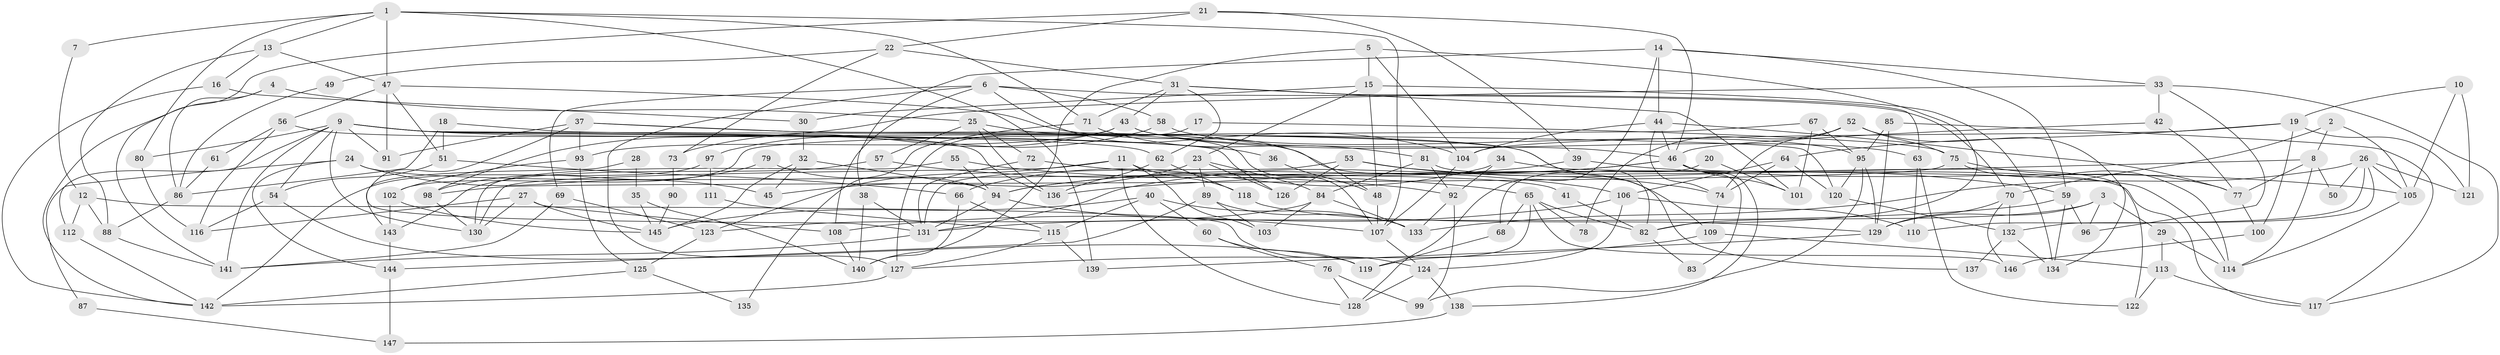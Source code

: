 // coarse degree distribution, {4: 0.1016949152542373, 5: 0.1864406779661017, 9: 0.1016949152542373, 2: 0.06779661016949153, 6: 0.22033898305084745, 3: 0.1016949152542373, 7: 0.06779661016949153, 12: 0.01694915254237288, 11: 0.01694915254237288, 8: 0.0847457627118644, 13: 0.03389830508474576}
// Generated by graph-tools (version 1.1) at 2025/37/03/04/25 23:37:07]
// undirected, 147 vertices, 294 edges
graph export_dot {
  node [color=gray90,style=filled];
  1;
  2;
  3;
  4;
  5;
  6;
  7;
  8;
  9;
  10;
  11;
  12;
  13;
  14;
  15;
  16;
  17;
  18;
  19;
  20;
  21;
  22;
  23;
  24;
  25;
  26;
  27;
  28;
  29;
  30;
  31;
  32;
  33;
  34;
  35;
  36;
  37;
  38;
  39;
  40;
  41;
  42;
  43;
  44;
  45;
  46;
  47;
  48;
  49;
  50;
  51;
  52;
  53;
  54;
  55;
  56;
  57;
  58;
  59;
  60;
  61;
  62;
  63;
  64;
  65;
  66;
  67;
  68;
  69;
  70;
  71;
  72;
  73;
  74;
  75;
  76;
  77;
  78;
  79;
  80;
  81;
  82;
  83;
  84;
  85;
  86;
  87;
  88;
  89;
  90;
  91;
  92;
  93;
  94;
  95;
  96;
  97;
  98;
  99;
  100;
  101;
  102;
  103;
  104;
  105;
  106;
  107;
  108;
  109;
  110;
  111;
  112;
  113;
  114;
  115;
  116;
  117;
  118;
  119;
  120;
  121;
  122;
  123;
  124;
  125;
  126;
  127;
  128;
  129;
  130;
  131;
  132;
  133;
  134;
  135;
  136;
  137;
  138;
  139;
  140;
  141;
  142;
  143;
  144;
  145;
  146;
  147;
  1 -- 47;
  1 -- 71;
  1 -- 7;
  1 -- 13;
  1 -- 80;
  1 -- 107;
  1 -- 139;
  2 -- 70;
  2 -- 105;
  2 -- 8;
  3 -- 96;
  3 -- 82;
  3 -- 29;
  3 -- 129;
  4 -- 142;
  4 -- 25;
  4 -- 86;
  5 -- 104;
  5 -- 15;
  5 -- 82;
  5 -- 140;
  6 -- 108;
  6 -- 69;
  6 -- 48;
  6 -- 58;
  6 -- 70;
  6 -- 127;
  7 -- 12;
  8 -- 77;
  8 -- 50;
  8 -- 114;
  8 -- 136;
  9 -- 91;
  9 -- 141;
  9 -- 36;
  9 -- 54;
  9 -- 62;
  9 -- 80;
  9 -- 112;
  9 -- 120;
  9 -- 126;
  9 -- 130;
  10 -- 19;
  10 -- 121;
  10 -- 105;
  11 -- 130;
  11 -- 128;
  11 -- 103;
  11 -- 118;
  11 -- 123;
  12 -- 88;
  12 -- 124;
  12 -- 112;
  13 -- 47;
  13 -- 16;
  13 -- 88;
  14 -- 33;
  14 -- 44;
  14 -- 38;
  14 -- 59;
  14 -- 128;
  15 -- 48;
  15 -- 134;
  15 -- 23;
  15 -- 30;
  16 -- 142;
  16 -- 30;
  17 -- 127;
  17 -- 75;
  18 -- 51;
  18 -- 136;
  18 -- 86;
  19 -- 104;
  19 -- 64;
  19 -- 100;
  19 -- 121;
  20 -- 68;
  20 -- 101;
  21 -- 141;
  21 -- 46;
  21 -- 22;
  21 -- 39;
  22 -- 31;
  22 -- 49;
  22 -- 73;
  23 -- 126;
  23 -- 45;
  23 -- 84;
  23 -- 89;
  24 -- 45;
  24 -- 144;
  24 -- 41;
  24 -- 87;
  25 -- 136;
  25 -- 107;
  25 -- 57;
  25 -- 72;
  26 -- 133;
  26 -- 105;
  26 -- 50;
  26 -- 110;
  26 -- 121;
  26 -- 132;
  27 -- 108;
  27 -- 130;
  27 -- 116;
  27 -- 145;
  28 -- 35;
  28 -- 143;
  29 -- 114;
  29 -- 113;
  30 -- 32;
  31 -- 62;
  31 -- 43;
  31 -- 63;
  31 -- 71;
  31 -- 101;
  32 -- 94;
  32 -- 45;
  32 -- 145;
  33 -- 117;
  33 -- 98;
  33 -- 42;
  33 -- 96;
  34 -- 66;
  34 -- 92;
  34 -- 114;
  35 -- 145;
  35 -- 140;
  36 -- 48;
  37 -- 131;
  37 -- 93;
  37 -- 82;
  37 -- 91;
  37 -- 137;
  38 -- 131;
  38 -- 140;
  39 -- 105;
  39 -- 94;
  40 -- 145;
  40 -- 115;
  40 -- 60;
  40 -- 133;
  41 -- 82;
  42 -- 46;
  42 -- 77;
  43 -- 63;
  43 -- 46;
  43 -- 73;
  43 -- 93;
  44 -- 46;
  44 -- 104;
  44 -- 74;
  44 -- 77;
  46 -- 131;
  46 -- 122;
  46 -- 83;
  46 -- 94;
  46 -- 101;
  46 -- 138;
  47 -- 51;
  47 -- 56;
  47 -- 91;
  47 -- 104;
  48 -- 107;
  49 -- 86;
  51 -- 66;
  51 -- 54;
  52 -- 74;
  52 -- 75;
  52 -- 78;
  52 -- 134;
  53 -- 131;
  53 -- 59;
  53 -- 74;
  53 -- 126;
  54 -- 116;
  54 -- 119;
  55 -- 94;
  55 -- 65;
  55 -- 130;
  56 -- 116;
  56 -- 109;
  56 -- 61;
  57 -- 92;
  57 -- 143;
  58 -- 95;
  58 -- 97;
  59 -- 134;
  59 -- 96;
  59 -- 131;
  60 -- 76;
  60 -- 119;
  61 -- 86;
  62 -- 118;
  62 -- 136;
  63 -- 110;
  63 -- 122;
  64 -- 74;
  64 -- 120;
  64 -- 106;
  65 -- 82;
  65 -- 119;
  65 -- 68;
  65 -- 78;
  65 -- 146;
  66 -- 115;
  66 -- 140;
  67 -- 95;
  67 -- 101;
  67 -- 102;
  68 -- 119;
  69 -- 141;
  69 -- 123;
  70 -- 146;
  70 -- 129;
  70 -- 132;
  71 -- 81;
  71 -- 135;
  72 -- 131;
  72 -- 106;
  73 -- 90;
  74 -- 109;
  75 -- 77;
  75 -- 114;
  75 -- 98;
  76 -- 128;
  76 -- 99;
  77 -- 100;
  79 -- 98;
  79 -- 94;
  80 -- 116;
  81 -- 117;
  81 -- 84;
  81 -- 92;
  82 -- 83;
  84 -- 133;
  84 -- 103;
  84 -- 123;
  85 -- 129;
  85 -- 95;
  85 -- 117;
  86 -- 88;
  87 -- 147;
  88 -- 141;
  89 -- 103;
  89 -- 133;
  89 -- 144;
  90 -- 145;
  92 -- 133;
  92 -- 99;
  93 -- 102;
  93 -- 125;
  94 -- 107;
  94 -- 131;
  95 -- 129;
  95 -- 120;
  95 -- 99;
  97 -- 142;
  97 -- 111;
  98 -- 130;
  100 -- 146;
  102 -- 145;
  102 -- 143;
  104 -- 107;
  105 -- 114;
  106 -- 108;
  106 -- 110;
  106 -- 124;
  107 -- 124;
  108 -- 140;
  109 -- 127;
  109 -- 113;
  111 -- 115;
  112 -- 142;
  113 -- 117;
  113 -- 122;
  115 -- 139;
  115 -- 127;
  118 -- 129;
  120 -- 132;
  123 -- 125;
  124 -- 128;
  124 -- 138;
  125 -- 135;
  125 -- 142;
  127 -- 142;
  129 -- 139;
  131 -- 141;
  132 -- 134;
  132 -- 137;
  138 -- 147;
  143 -- 144;
  144 -- 147;
}
